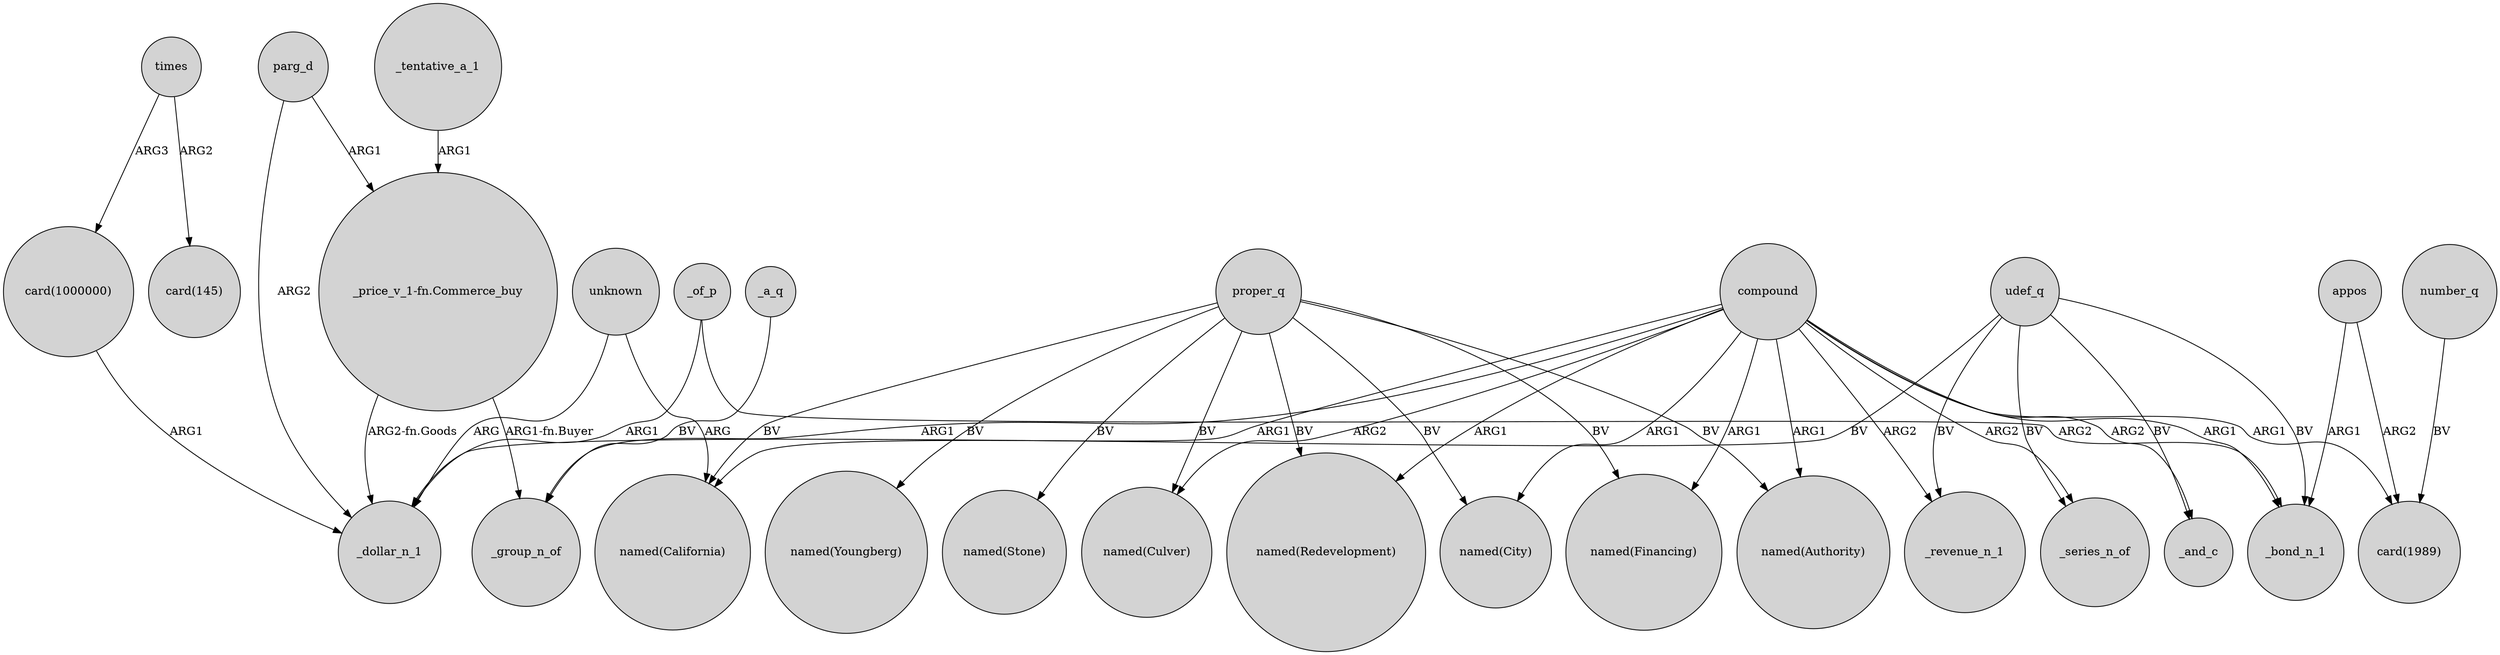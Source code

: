 digraph {
	node [shape=circle style=filled]
	_of_p -> _dollar_n_1 [label=ARG1]
	parg_d -> _dollar_n_1 [label=ARG2]
	proper_q -> "named(Stone)" [label=BV]
	"_price_v_1-fn.Commerce_buy" -> _dollar_n_1 [label="ARG2-fn.Goods"]
	compound -> "named(City)" [label=ARG1]
	udef_q -> _bond_n_1 [label=BV]
	appos -> _bond_n_1 [label=ARG1]
	compound -> _revenue_n_1 [label=ARG2]
	compound -> "card(1989)" [label=ARG1]
	compound -> _bond_n_1 [label=ARG1]
	times -> "card(1000000)" [label=ARG3]
	appos -> "card(1989)" [label=ARG2]
	_of_p -> _bond_n_1 [label=ARG2]
	proper_q -> "named(Financing)" [label=BV]
	udef_q -> _and_c [label=BV]
	proper_q -> "named(Youngberg)" [label=BV]
	parg_d -> "_price_v_1-fn.Commerce_buy" [label=ARG1]
	compound -> _and_c [label=ARG2]
	_a_q -> _group_n_of [label=BV]
	compound -> _group_n_of [label=ARG1]
	udef_q -> _revenue_n_1 [label=BV]
	udef_q -> _series_n_of [label=BV]
	unknown -> _dollar_n_1 [label=ARG]
	compound -> "named(Authority)" [label=ARG1]
	times -> "card(145)" [label=ARG2]
	proper_q -> "named(Culver)" [label=BV]
	compound -> "named(Culver)" [label=ARG2]
	udef_q -> _dollar_n_1 [label=BV]
	proper_q -> "named(Authority)" [label=BV]
	"card(1000000)" -> _dollar_n_1 [label=ARG1]
	compound -> "named(Redevelopment)" [label=ARG1]
	unknown -> "named(California)" [label=ARG]
	"_price_v_1-fn.Commerce_buy" -> _group_n_of [label="ARG1-fn.Buyer"]
	proper_q -> "named(City)" [label=BV]
	compound -> "named(California)" [label=ARG1]
	compound -> _series_n_of [label=ARG2]
	proper_q -> "named(California)" [label=BV]
	proper_q -> "named(Redevelopment)" [label=BV]
	number_q -> "card(1989)" [label=BV]
	_tentative_a_1 -> "_price_v_1-fn.Commerce_buy" [label=ARG1]
	compound -> "named(Financing)" [label=ARG1]
}
